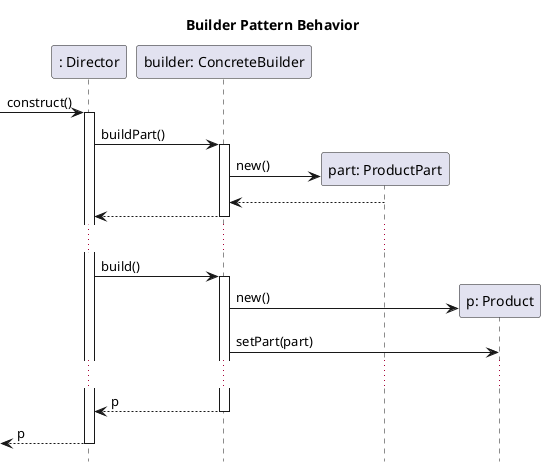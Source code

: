 @startuml

hide footbox
title Builder Pattern Behavior

participant ": Director" as D
participant "builder: ConcreteBuilder" as B


[-> D: construct()
activate D
D -> B: buildPart()
activate B
create participant "part: ProductPart" as PP
B -> PP: new()
PP --> B
B --> D
deactivate B

...

D -> B: build()
activate B
create "p: Product" as P
B -> P: new()
B -> P: setPart(part)

...

B --> D: p
deactivate B
[<-- D: p
deactivate D

@enduml
